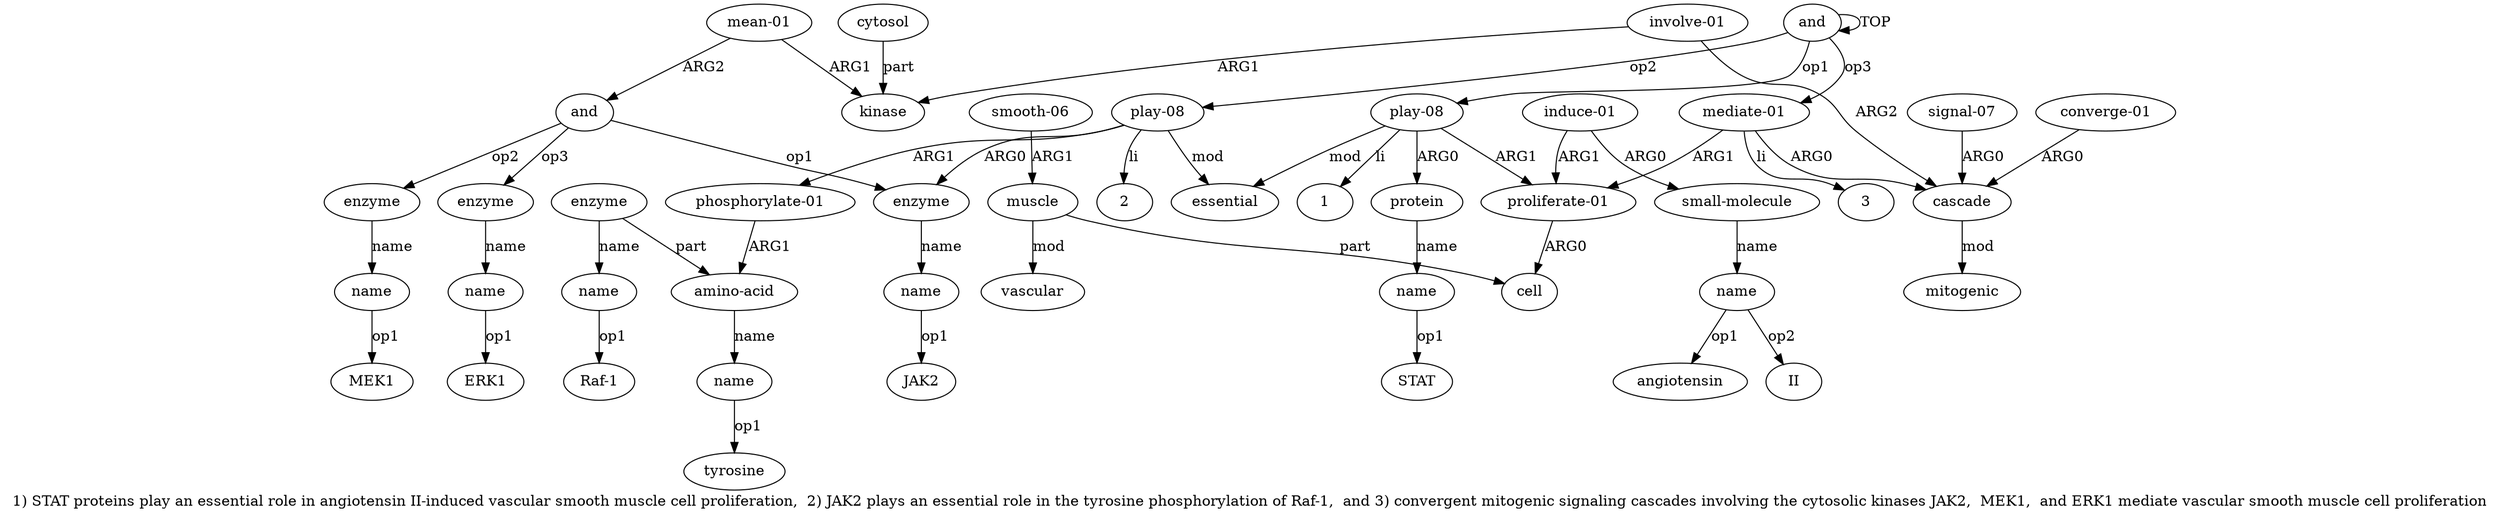 digraph  {
	graph [label="1) STAT proteins play an essential role in angiotensin II-induced vascular smooth muscle cell proliferation,  2) JAK2 plays an essential \
role in the tyrosine phosphorylation of Raf-1,  and 3) convergent mitogenic signaling cascades involving the cytosolic kinases JAK2,  \
MEK1,  and ERK1 mediate vascular smooth muscle cell proliferation"];
	node [label="\N"];
	a20	 [color=black,
		gold_ind=20,
		gold_label=name,
		label=name,
		test_ind=20,
		test_label=name];
	"a20 Raf-1"	 [color=black,
		gold_ind=-1,
		gold_label="Raf-1",
		label="Raf-1",
		test_ind=-1,
		test_label="Raf-1"];
	a20 -> "a20 Raf-1" [key=0,
	color=black,
	gold_label=op1,
	label=op1,
	test_label=op1];
a21 [color=black,
	gold_ind=21,
	gold_label="mediate-01",
	label="mediate-01",
	test_ind=21,
	test_label="mediate-01"];
a22 [color=black,
	gold_ind=22,
	gold_label=cascade,
	label=cascade,
	test_ind=22,
	test_label=cascade];
a21 -> a22 [key=0,
color=black,
gold_label=ARG0,
label=ARG0,
test_label=ARG0];
"a21 3" [color=black,
gold_ind=-1,
gold_label=3,
label=3,
test_ind=-1,
test_label=3];
a21 -> "a21 3" [key=0,
color=black,
gold_label=li,
label=li,
test_label=li];
a4 [color=black,
gold_ind=4,
gold_label="proliferate-01",
label="proliferate-01",
test_ind=4,
test_label="proliferate-01"];
a21 -> a4 [key=0,
color=black,
gold_label=ARG1,
label=ARG1,
test_label=ARG1];
a23 [color=black,
gold_ind=23,
gold_label=mitogenic,
label=mitogenic,
test_ind=23,
test_label=mitogenic];
a22 -> a23 [key=0,
color=black,
gold_label=mod,
label=mod,
test_label=mod];
a24 [color=black,
gold_ind=24,
gold_label="converge-01",
label="converge-01",
test_ind=24,
test_label="converge-01"];
a24 -> a22 [key=0,
color=black,
gold_label=ARG0,
label=ARG0,
test_label=ARG0];
a25 [color=black,
gold_ind=25,
gold_label="signal-07",
label="signal-07",
test_ind=25,
test_label="signal-07"];
a25 -> a22 [key=0,
color=black,
gold_label=ARG0,
label=ARG0,
test_label=ARG0];
a26 [color=black,
gold_ind=26,
gold_label="involve-01",
label="involve-01",
test_ind=26,
test_label="involve-01"];
a26 -> a22 [key=0,
color=black,
gold_label=ARG2,
label=ARG2,
test_label=ARG2];
a27 [color=black,
gold_ind=27,
gold_label=kinase,
label=kinase,
test_ind=27,
test_label=kinase];
a26 -> a27 [key=0,
color=black,
gold_label=ARG1,
label=ARG1,
test_label=ARG1];
a28 [color=black,
gold_ind=28,
gold_label=cytosol,
label=cytosol,
test_ind=28,
test_label=cytosol];
a28 -> a27 [key=0,
color=black,
gold_label=part,
label=part,
test_label=part];
a29 [color=black,
gold_ind=29,
gold_label="mean-01",
label="mean-01",
test_ind=29,
test_label="mean-01"];
a29 -> a27 [key=0,
color=black,
gold_label=ARG1,
label=ARG1,
test_label=ARG1];
a30 [color=black,
gold_ind=30,
gold_label=and,
label=and,
test_ind=30,
test_label=and];
a29 -> a30 [key=0,
color=black,
gold_label=ARG2,
label=ARG2,
test_label=ARG2];
"a15 JAK2" [color=black,
gold_ind=-1,
gold_label=JAK2,
label=JAK2,
test_ind=-1,
test_label=JAK2];
a31 [color=black,
gold_ind=31,
gold_label=enzyme,
label=enzyme,
test_ind=31,
test_label=enzyme];
a32 [color=black,
gold_ind=32,
gold_label=name,
label=name,
test_ind=32,
test_label=name];
a31 -> a32 [key=0,
color=black,
gold_label=name,
label=name,
test_label=name];
"a32 MEK1" [color=black,
gold_ind=-1,
gold_label=MEK1,
label=MEK1,
test_ind=-1,
test_label=MEK1];
"a34 ERK1" [color=black,
gold_ind=-1,
gold_label=ERK1,
label=ERK1,
test_ind=-1,
test_label=ERK1];
a30 -> a31 [key=0,
color=black,
gold_label=op2,
label=op2,
test_label=op2];
a33 [color=black,
gold_ind=33,
gold_label=enzyme,
label=enzyme,
test_ind=33,
test_label=enzyme];
a30 -> a33 [key=0,
color=black,
gold_label=op3,
label=op3,
test_label=op3];
a14 [color=black,
gold_ind=14,
gold_label=enzyme,
label=enzyme,
test_ind=14,
test_label=enzyme];
a30 -> a14 [key=0,
color=black,
gold_label=op1,
label=op1,
test_label=op1];
"a11 angiotensin" [color=black,
gold_ind=-1,
gold_label=angiotensin,
label=angiotensin,
test_ind=-1,
test_label=angiotensin];
a34 [color=black,
gold_ind=34,
gold_label=name,
label=name,
test_ind=34,
test_label=name];
a33 -> a34 [key=0,
color=black,
gold_label=name,
label=name,
test_label=name];
a34 -> "a34 ERK1" [key=0,
color=black,
gold_label=op1,
label=op1,
test_label=op1];
"a3 STAT" [color=black,
gold_ind=-1,
gold_label=STAT,
label=STAT,
test_ind=-1,
test_label=STAT];
"a18 tyrosine" [color=black,
gold_ind=-1,
gold_label=tyrosine,
label=tyrosine,
test_ind=-1,
test_label=tyrosine];
"a1 1" [color=black,
gold_ind=-1,
gold_label=1,
label=1,
test_ind=-1,
test_label=1];
a32 -> "a32 MEK1" [key=0,
color=black,
gold_label=op1,
label=op1,
test_label=op1];
a15 [color=black,
gold_ind=15,
gold_label=name,
label=name,
test_ind=15,
test_label=name];
a15 -> "a15 JAK2" [key=0,
color=black,
gold_label=op1,
label=op1,
test_label=op1];
a14 -> a15 [key=0,
color=black,
gold_label=name,
label=name,
test_label=name];
a17 [color=black,
gold_ind=17,
gold_label="amino-acid",
label="amino-acid",
test_ind=17,
test_label="amino-acid"];
a18 [color=black,
gold_ind=18,
gold_label=name,
label=name,
test_ind=18,
test_label=name];
a17 -> a18 [key=0,
color=black,
gold_label=name,
label=name,
test_label=name];
a16 [color=black,
gold_ind=16,
gold_label="phosphorylate-01",
label="phosphorylate-01",
test_ind=16,
test_label="phosphorylate-01"];
a16 -> a17 [key=0,
color=black,
gold_label=ARG1,
label=ARG1,
test_label=ARG1];
a11 [color=black,
gold_ind=11,
gold_label=name,
label=name,
test_ind=11,
test_label=name];
a11 -> "a11 angiotensin" [key=0,
color=black,
gold_label=op1,
label=op1,
test_label=op1];
"a11 II" [color=black,
gold_ind=-1,
gold_label=II,
label=II,
test_ind=-1,
test_label=II];
a11 -> "a11 II" [key=0,
color=black,
gold_label=op2,
label=op2,
test_label=op2];
a10 [color=black,
gold_ind=10,
gold_label="small-molecule",
label="small-molecule",
test_ind=10,
test_label="small-molecule"];
a10 -> a11 [key=0,
color=black,
gold_label=name,
label=name,
test_label=name];
a13 [color=black,
gold_ind=13,
gold_label="play-08",
label="play-08",
test_ind=13,
test_label="play-08"];
a13 -> a14 [key=0,
color=black,
gold_label=ARG0,
label=ARG0,
test_label=ARG0];
a13 -> a16 [key=0,
color=black,
gold_label=ARG1,
label=ARG1,
test_label=ARG1];
a12 [color=black,
gold_ind=12,
gold_label=essential,
label=essential,
test_ind=12,
test_label=essential];
a13 -> a12 [key=0,
color=black,
gold_label=mod,
label=mod,
test_label=mod];
"a13 2" [color=black,
gold_ind=-1,
gold_label=2,
label=2,
test_ind=-1,
test_label=2];
a13 -> "a13 2" [key=0,
color=black,
gold_label=li,
label=li,
test_label=li];
a19 [color=black,
gold_ind=19,
gold_label=enzyme,
label=enzyme,
test_ind=19,
test_label=enzyme];
a19 -> a20 [key=0,
color=black,
gold_label=name,
label=name,
test_label=name];
a19 -> a17 [key=0,
color=black,
gold_label=part,
label=part,
test_label=part];
a18 -> "a18 tyrosine" [key=0,
color=black,
gold_label=op1,
label=op1,
test_label=op1];
a1 [color=black,
gold_ind=1,
gold_label="play-08",
label="play-08",
test_ind=1,
test_label="play-08"];
a1 -> "a1 1" [key=0,
color=black,
gold_label=li,
label=li,
test_label=li];
a1 -> a12 [key=0,
color=black,
gold_label=mod,
label=mod,
test_label=mod];
a2 [color=black,
gold_ind=2,
gold_label=protein,
label=protein,
test_ind=2,
test_label=protein];
a1 -> a2 [key=0,
color=black,
gold_label=ARG0,
label=ARG0,
test_label=ARG0];
a1 -> a4 [key=0,
color=black,
gold_label=ARG1,
label=ARG1,
test_label=ARG1];
a0 [color=black,
gold_ind=0,
gold_label=and,
label=and,
test_ind=0,
test_label=and];
a0 -> a21 [key=0,
color=black,
gold_label=op3,
label=op3,
test_label=op3];
a0 -> a13 [key=0,
color=black,
gold_label=op2,
label=op2,
test_label=op2];
a0 -> a1 [key=0,
color=black,
gold_label=op1,
label=op1,
test_label=op1];
a0 -> a0 [key=0,
color=black,
gold_label=TOP,
label=TOP,
test_label=TOP];
a3 [color=black,
gold_ind=3,
gold_label=name,
label=name,
test_ind=3,
test_label=name];
a3 -> "a3 STAT" [key=0,
color=black,
gold_label=op1,
label=op1,
test_label=op1];
a2 -> a3 [key=0,
color=black,
gold_label=name,
label=name,
test_label=name];
a5 [color=black,
gold_ind=5,
gold_label=cell,
label=cell,
test_ind=5,
test_label=cell];
a4 -> a5 [key=0,
color=black,
gold_label=ARG0,
label=ARG0,
test_label=ARG0];
a7 [color=black,
gold_ind=7,
gold_label="smooth-06",
label="smooth-06",
test_ind=7,
test_label="smooth-06"];
a6 [color=black,
gold_ind=6,
gold_label=muscle,
label=muscle,
test_ind=6,
test_label=muscle];
a7 -> a6 [key=0,
color=black,
gold_label=ARG1,
label=ARG1,
test_label=ARG1];
a6 -> a5 [key=0,
color=black,
gold_label=part,
label=part,
test_label=part];
a8 [color=black,
gold_ind=8,
gold_label=vascular,
label=vascular,
test_ind=8,
test_label=vascular];
a6 -> a8 [key=0,
color=black,
gold_label=mod,
label=mod,
test_label=mod];
a9 [color=black,
gold_ind=9,
gold_label="induce-01",
label="induce-01",
test_ind=9,
test_label="induce-01"];
a9 -> a10 [key=0,
color=black,
gold_label=ARG0,
label=ARG0,
test_label=ARG0];
a9 -> a4 [key=0,
color=black,
gold_label=ARG1,
label=ARG1,
test_label=ARG1];
}

